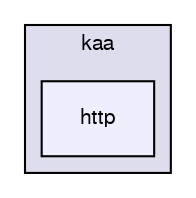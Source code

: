 digraph "/var/lib/jenkins/workspace/kaa_public/client/client-multi/client-cpp/kaa/http" {
  bgcolor=transparent;
  compound=true
  node [ fontsize="10", fontname="FreeSans"];
  edge [ labelfontsize="10", labelfontname="FreeSans"];
  subgraph clusterdir_1ac78b1500c3fd9a977bacb448b54d1a {
    graph [ bgcolor="#ddddee", pencolor="black", label="kaa" fontname="FreeSans", fontsize="10", URL="dir_1ac78b1500c3fd9a977bacb448b54d1a.html"]
  dir_29da63f426919693d12b624c455b29e0 [shape=box, label="http", style="filled", fillcolor="#eeeeff", pencolor="black", URL="dir_29da63f426919693d12b624c455b29e0.html"];
  }
}
